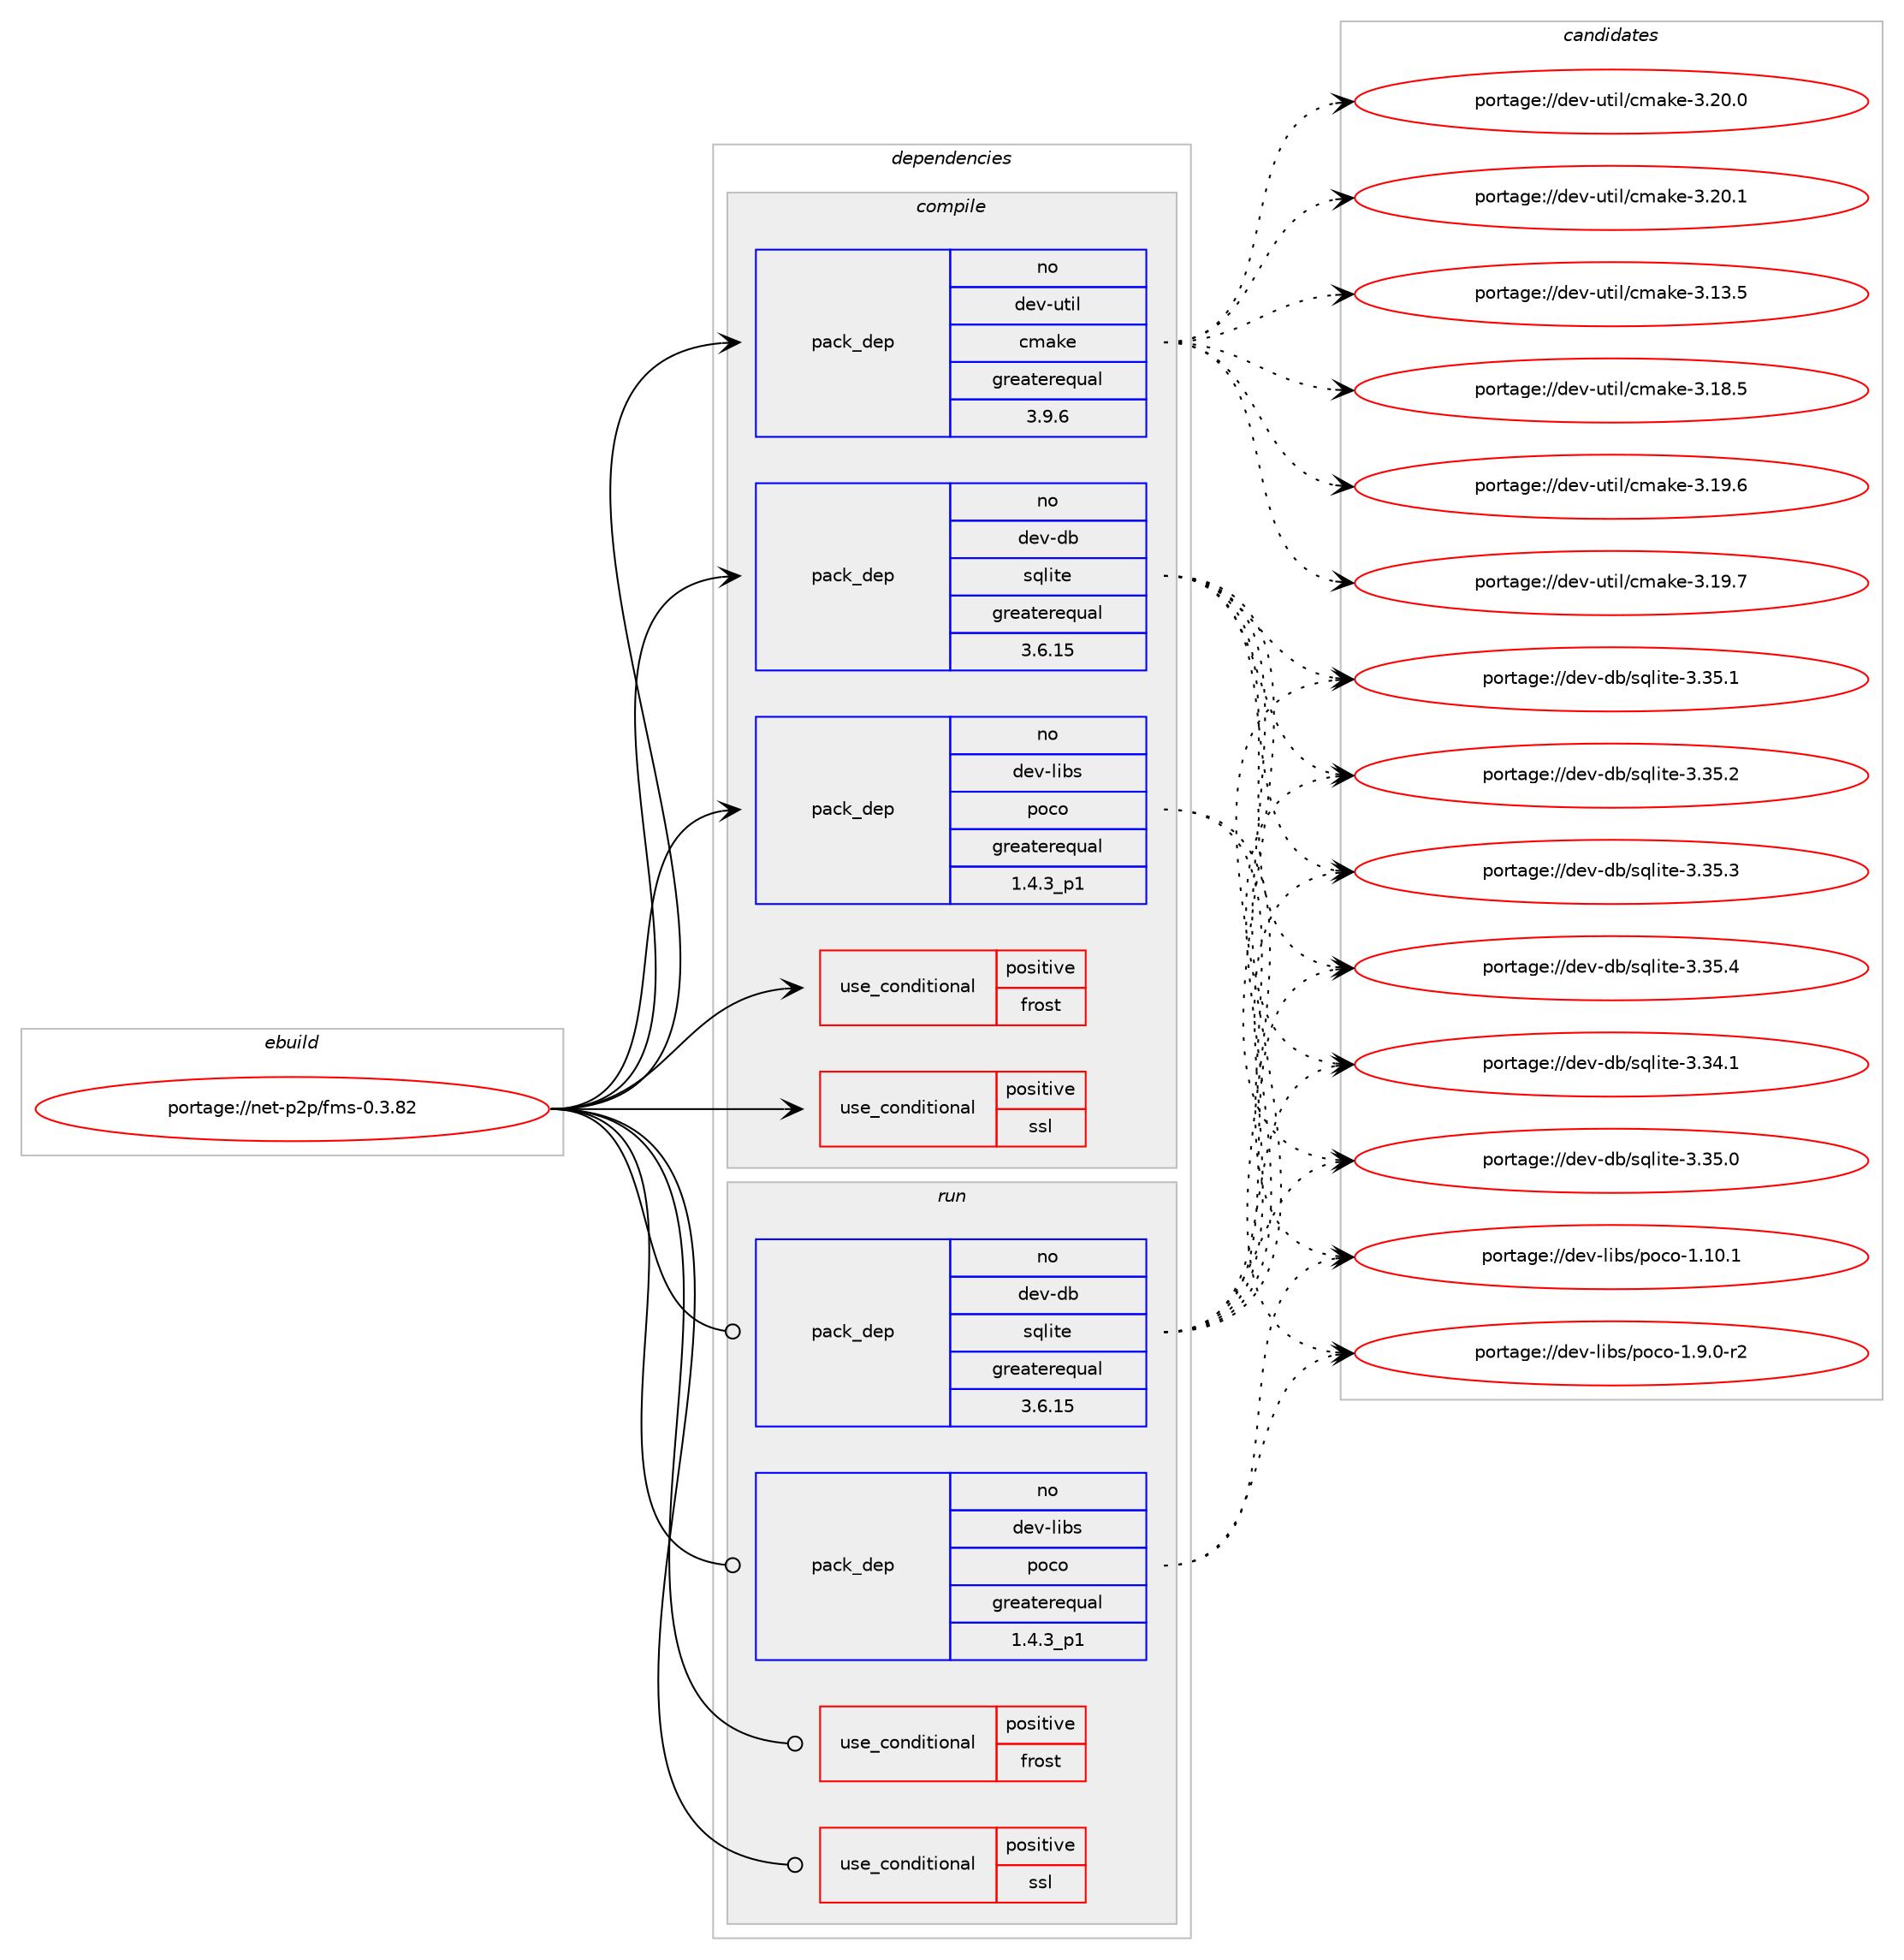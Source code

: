 digraph prolog {

# *************
# Graph options
# *************

newrank=true;
concentrate=true;
compound=true;
graph [rankdir=LR,fontname=Helvetica,fontsize=10,ranksep=1.5];#, ranksep=2.5, nodesep=0.2];
edge  [arrowhead=vee];
node  [fontname=Helvetica,fontsize=10];

# **********
# The ebuild
# **********

subgraph cluster_leftcol {
color=gray;
label=<<i>ebuild</i>>;
id [label="portage://net-p2p/fms-0.3.82", color=red, width=4, href="../net-p2p/fms-0.3.82.svg"];
}

# ****************
# The dependencies
# ****************

subgraph cluster_midcol {
color=gray;
label=<<i>dependencies</i>>;
subgraph cluster_compile {
fillcolor="#eeeeee";
style=filled;
label=<<i>compile</i>>;
subgraph cond220 {
dependency387 [label=<<TABLE BORDER="0" CELLBORDER="1" CELLSPACING="0" CELLPADDING="4"><TR><TD ROWSPAN="3" CELLPADDING="10">use_conditional</TD></TR><TR><TD>positive</TD></TR><TR><TD>frost</TD></TR></TABLE>>, shape=none, color=red];
# *** BEGIN UNKNOWN DEPENDENCY TYPE (TODO) ***
# dependency387 -> package_dependency(portage://net-p2p/fms-0.3.82,install,no,net-libs,mbedtls,none,[,,],[],[])
# *** END UNKNOWN DEPENDENCY TYPE (TODO) ***

}
id:e -> dependency387:w [weight=20,style="solid",arrowhead="vee"];
subgraph cond221 {
dependency388 [label=<<TABLE BORDER="0" CELLBORDER="1" CELLSPACING="0" CELLPADDING="4"><TR><TD ROWSPAN="3" CELLPADDING="10">use_conditional</TD></TR><TR><TD>positive</TD></TR><TR><TD>ssl</TD></TR></TABLE>>, shape=none, color=red];
# *** BEGIN UNKNOWN DEPENDENCY TYPE (TODO) ***
# dependency388 -> package_dependency(portage://net-p2p/fms-0.3.82,install,no,net-libs,mbedtls,none,[,,],[],[])
# *** END UNKNOWN DEPENDENCY TYPE (TODO) ***

}
id:e -> dependency388:w [weight=20,style="solid",arrowhead="vee"];
# *** BEGIN UNKNOWN DEPENDENCY TYPE (TODO) ***
# id -> package_dependency(portage://net-p2p/fms-0.3.82,install,no,app-arch,unzip,none,[,,],[],[])
# *** END UNKNOWN DEPENDENCY TYPE (TODO) ***

subgraph pack164 {
dependency389 [label=<<TABLE BORDER="0" CELLBORDER="1" CELLSPACING="0" CELLPADDING="4" WIDTH="220"><TR><TD ROWSPAN="6" CELLPADDING="30">pack_dep</TD></TR><TR><TD WIDTH="110">no</TD></TR><TR><TD>dev-db</TD></TR><TR><TD>sqlite</TD></TR><TR><TD>greaterequal</TD></TR><TR><TD>3.6.15</TD></TR></TABLE>>, shape=none, color=blue];
}
id:e -> dependency389:w [weight=20,style="solid",arrowhead="vee"];
subgraph pack165 {
dependency390 [label=<<TABLE BORDER="0" CELLBORDER="1" CELLSPACING="0" CELLPADDING="4" WIDTH="220"><TR><TD ROWSPAN="6" CELLPADDING="30">pack_dep</TD></TR><TR><TD WIDTH="110">no</TD></TR><TR><TD>dev-libs</TD></TR><TR><TD>poco</TD></TR><TR><TD>greaterequal</TD></TR><TR><TD>1.4.3_p1</TD></TR></TABLE>>, shape=none, color=blue];
}
id:e -> dependency390:w [weight=20,style="solid",arrowhead="vee"];
subgraph pack166 {
dependency391 [label=<<TABLE BORDER="0" CELLBORDER="1" CELLSPACING="0" CELLPADDING="4" WIDTH="220"><TR><TD ROWSPAN="6" CELLPADDING="30">pack_dep</TD></TR><TR><TD WIDTH="110">no</TD></TR><TR><TD>dev-util</TD></TR><TR><TD>cmake</TD></TR><TR><TD>greaterequal</TD></TR><TR><TD>3.9.6</TD></TR></TABLE>>, shape=none, color=blue];
}
id:e -> dependency391:w [weight=20,style="solid",arrowhead="vee"];
# *** BEGIN UNKNOWN DEPENDENCY TYPE (TODO) ***
# id -> package_dependency(portage://net-p2p/fms-0.3.82,install,no,sys-devel,make,none,[,,],[],[])
# *** END UNKNOWN DEPENDENCY TYPE (TODO) ***

# *** BEGIN UNKNOWN DEPENDENCY TYPE (TODO) ***
# id -> package_dependency(portage://net-p2p/fms-0.3.82,install,no,virtual,libiconv,none,[,,],[],[])
# *** END UNKNOWN DEPENDENCY TYPE (TODO) ***

}
subgraph cluster_compileandrun {
fillcolor="#eeeeee";
style=filled;
label=<<i>compile and run</i>>;
}
subgraph cluster_run {
fillcolor="#eeeeee";
style=filled;
label=<<i>run</i>>;
subgraph cond222 {
dependency392 [label=<<TABLE BORDER="0" CELLBORDER="1" CELLSPACING="0" CELLPADDING="4"><TR><TD ROWSPAN="3" CELLPADDING="10">use_conditional</TD></TR><TR><TD>positive</TD></TR><TR><TD>frost</TD></TR></TABLE>>, shape=none, color=red];
# *** BEGIN UNKNOWN DEPENDENCY TYPE (TODO) ***
# dependency392 -> package_dependency(portage://net-p2p/fms-0.3.82,run,no,net-libs,mbedtls,none,[,,],[],[])
# *** END UNKNOWN DEPENDENCY TYPE (TODO) ***

}
id:e -> dependency392:w [weight=20,style="solid",arrowhead="odot"];
subgraph cond223 {
dependency393 [label=<<TABLE BORDER="0" CELLBORDER="1" CELLSPACING="0" CELLPADDING="4"><TR><TD ROWSPAN="3" CELLPADDING="10">use_conditional</TD></TR><TR><TD>positive</TD></TR><TR><TD>ssl</TD></TR></TABLE>>, shape=none, color=red];
# *** BEGIN UNKNOWN DEPENDENCY TYPE (TODO) ***
# dependency393 -> package_dependency(portage://net-p2p/fms-0.3.82,run,no,net-libs,mbedtls,none,[,,],[],[])
# *** END UNKNOWN DEPENDENCY TYPE (TODO) ***

}
id:e -> dependency393:w [weight=20,style="solid",arrowhead="odot"];
subgraph pack167 {
dependency394 [label=<<TABLE BORDER="0" CELLBORDER="1" CELLSPACING="0" CELLPADDING="4" WIDTH="220"><TR><TD ROWSPAN="6" CELLPADDING="30">pack_dep</TD></TR><TR><TD WIDTH="110">no</TD></TR><TR><TD>dev-db</TD></TR><TR><TD>sqlite</TD></TR><TR><TD>greaterequal</TD></TR><TR><TD>3.6.15</TD></TR></TABLE>>, shape=none, color=blue];
}
id:e -> dependency394:w [weight=20,style="solid",arrowhead="odot"];
subgraph pack168 {
dependency395 [label=<<TABLE BORDER="0" CELLBORDER="1" CELLSPACING="0" CELLPADDING="4" WIDTH="220"><TR><TD ROWSPAN="6" CELLPADDING="30">pack_dep</TD></TR><TR><TD WIDTH="110">no</TD></TR><TR><TD>dev-libs</TD></TR><TR><TD>poco</TD></TR><TR><TD>greaterequal</TD></TR><TR><TD>1.4.3_p1</TD></TR></TABLE>>, shape=none, color=blue];
}
id:e -> dependency395:w [weight=20,style="solid",arrowhead="odot"];
# *** BEGIN UNKNOWN DEPENDENCY TYPE (TODO) ***
# id -> package_dependency(portage://net-p2p/fms-0.3.82,run,no,virtual,libiconv,none,[,,],[],[])
# *** END UNKNOWN DEPENDENCY TYPE (TODO) ***

}
}

# **************
# The candidates
# **************

subgraph cluster_choices {
rank=same;
color=gray;
label=<<i>candidates</i>>;

subgraph choice164 {
color=black;
nodesep=1;
choice10010111845100984711511310810511610145514651524649 [label="portage://dev-db/sqlite-3.34.1", color=red, width=4,href="../dev-db/sqlite-3.34.1.svg"];
choice10010111845100984711511310810511610145514651534648 [label="portage://dev-db/sqlite-3.35.0", color=red, width=4,href="../dev-db/sqlite-3.35.0.svg"];
choice10010111845100984711511310810511610145514651534649 [label="portage://dev-db/sqlite-3.35.1", color=red, width=4,href="../dev-db/sqlite-3.35.1.svg"];
choice10010111845100984711511310810511610145514651534650 [label="portage://dev-db/sqlite-3.35.2", color=red, width=4,href="../dev-db/sqlite-3.35.2.svg"];
choice10010111845100984711511310810511610145514651534651 [label="portage://dev-db/sqlite-3.35.3", color=red, width=4,href="../dev-db/sqlite-3.35.3.svg"];
choice10010111845100984711511310810511610145514651534652 [label="portage://dev-db/sqlite-3.35.4", color=red, width=4,href="../dev-db/sqlite-3.35.4.svg"];
dependency389:e -> choice10010111845100984711511310810511610145514651524649:w [style=dotted,weight="100"];
dependency389:e -> choice10010111845100984711511310810511610145514651534648:w [style=dotted,weight="100"];
dependency389:e -> choice10010111845100984711511310810511610145514651534649:w [style=dotted,weight="100"];
dependency389:e -> choice10010111845100984711511310810511610145514651534650:w [style=dotted,weight="100"];
dependency389:e -> choice10010111845100984711511310810511610145514651534651:w [style=dotted,weight="100"];
dependency389:e -> choice10010111845100984711511310810511610145514651534652:w [style=dotted,weight="100"];
}
subgraph choice165 {
color=black;
nodesep=1;
choice1001011184510810598115471121119911145494649484649 [label="portage://dev-libs/poco-1.10.1", color=red, width=4,href="../dev-libs/poco-1.10.1.svg"];
choice100101118451081059811547112111991114549465746484511450 [label="portage://dev-libs/poco-1.9.0-r2", color=red, width=4,href="../dev-libs/poco-1.9.0-r2.svg"];
dependency390:e -> choice1001011184510810598115471121119911145494649484649:w [style=dotted,weight="100"];
dependency390:e -> choice100101118451081059811547112111991114549465746484511450:w [style=dotted,weight="100"];
}
subgraph choice166 {
color=black;
nodesep=1;
choice1001011184511711610510847991099710710145514649514653 [label="portage://dev-util/cmake-3.13.5", color=red, width=4,href="../dev-util/cmake-3.13.5.svg"];
choice1001011184511711610510847991099710710145514649564653 [label="portage://dev-util/cmake-3.18.5", color=red, width=4,href="../dev-util/cmake-3.18.5.svg"];
choice1001011184511711610510847991099710710145514649574654 [label="portage://dev-util/cmake-3.19.6", color=red, width=4,href="../dev-util/cmake-3.19.6.svg"];
choice1001011184511711610510847991099710710145514649574655 [label="portage://dev-util/cmake-3.19.7", color=red, width=4,href="../dev-util/cmake-3.19.7.svg"];
choice1001011184511711610510847991099710710145514650484648 [label="portage://dev-util/cmake-3.20.0", color=red, width=4,href="../dev-util/cmake-3.20.0.svg"];
choice1001011184511711610510847991099710710145514650484649 [label="portage://dev-util/cmake-3.20.1", color=red, width=4,href="../dev-util/cmake-3.20.1.svg"];
dependency391:e -> choice1001011184511711610510847991099710710145514649514653:w [style=dotted,weight="100"];
dependency391:e -> choice1001011184511711610510847991099710710145514649564653:w [style=dotted,weight="100"];
dependency391:e -> choice1001011184511711610510847991099710710145514649574654:w [style=dotted,weight="100"];
dependency391:e -> choice1001011184511711610510847991099710710145514649574655:w [style=dotted,weight="100"];
dependency391:e -> choice1001011184511711610510847991099710710145514650484648:w [style=dotted,weight="100"];
dependency391:e -> choice1001011184511711610510847991099710710145514650484649:w [style=dotted,weight="100"];
}
subgraph choice167 {
color=black;
nodesep=1;
choice10010111845100984711511310810511610145514651524649 [label="portage://dev-db/sqlite-3.34.1", color=red, width=4,href="../dev-db/sqlite-3.34.1.svg"];
choice10010111845100984711511310810511610145514651534648 [label="portage://dev-db/sqlite-3.35.0", color=red, width=4,href="../dev-db/sqlite-3.35.0.svg"];
choice10010111845100984711511310810511610145514651534649 [label="portage://dev-db/sqlite-3.35.1", color=red, width=4,href="../dev-db/sqlite-3.35.1.svg"];
choice10010111845100984711511310810511610145514651534650 [label="portage://dev-db/sqlite-3.35.2", color=red, width=4,href="../dev-db/sqlite-3.35.2.svg"];
choice10010111845100984711511310810511610145514651534651 [label="portage://dev-db/sqlite-3.35.3", color=red, width=4,href="../dev-db/sqlite-3.35.3.svg"];
choice10010111845100984711511310810511610145514651534652 [label="portage://dev-db/sqlite-3.35.4", color=red, width=4,href="../dev-db/sqlite-3.35.4.svg"];
dependency394:e -> choice10010111845100984711511310810511610145514651524649:w [style=dotted,weight="100"];
dependency394:e -> choice10010111845100984711511310810511610145514651534648:w [style=dotted,weight="100"];
dependency394:e -> choice10010111845100984711511310810511610145514651534649:w [style=dotted,weight="100"];
dependency394:e -> choice10010111845100984711511310810511610145514651534650:w [style=dotted,weight="100"];
dependency394:e -> choice10010111845100984711511310810511610145514651534651:w [style=dotted,weight="100"];
dependency394:e -> choice10010111845100984711511310810511610145514651534652:w [style=dotted,weight="100"];
}
subgraph choice168 {
color=black;
nodesep=1;
choice1001011184510810598115471121119911145494649484649 [label="portage://dev-libs/poco-1.10.1", color=red, width=4,href="../dev-libs/poco-1.10.1.svg"];
choice100101118451081059811547112111991114549465746484511450 [label="portage://dev-libs/poco-1.9.0-r2", color=red, width=4,href="../dev-libs/poco-1.9.0-r2.svg"];
dependency395:e -> choice1001011184510810598115471121119911145494649484649:w [style=dotted,weight="100"];
dependency395:e -> choice100101118451081059811547112111991114549465746484511450:w [style=dotted,weight="100"];
}
}

}
